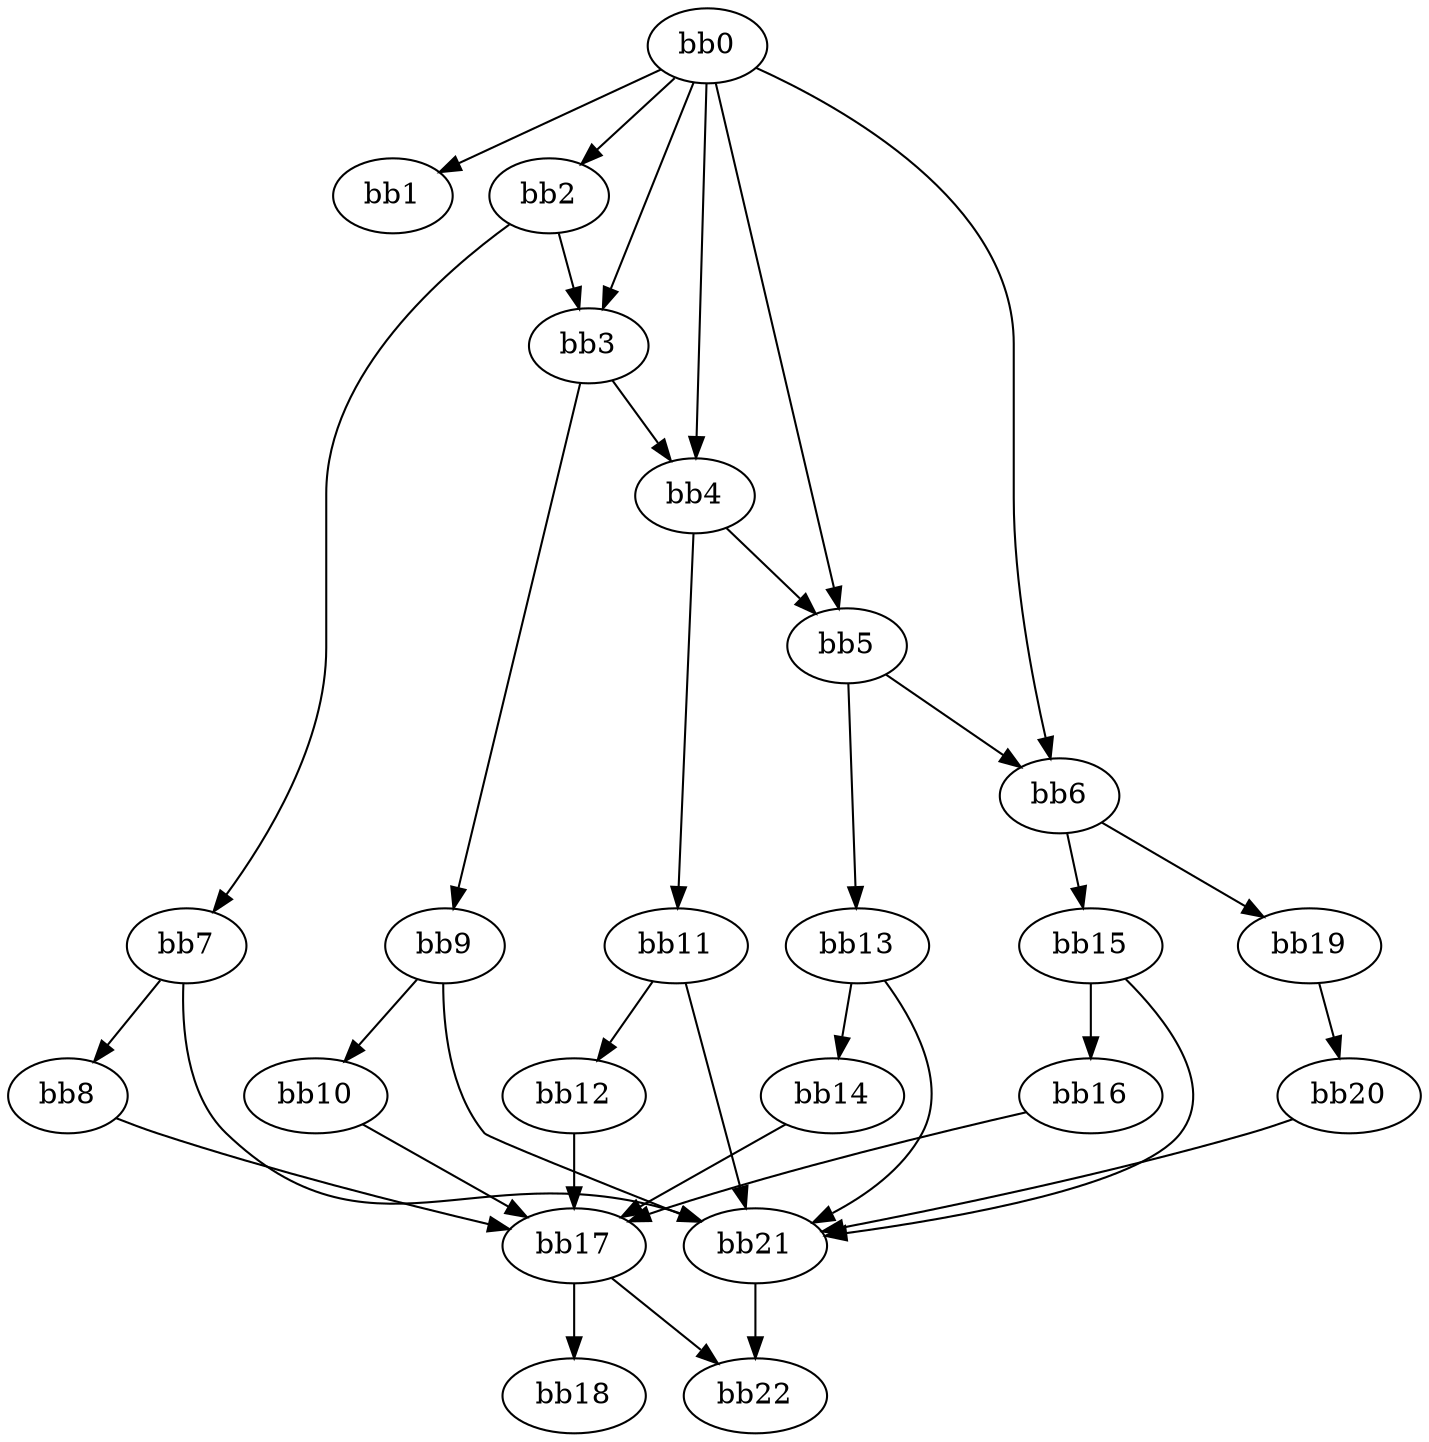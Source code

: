 digraph {
    0 [ label = "bb0\l" ]
    1 [ label = "bb1\l" ]
    2 [ label = "bb2\l" ]
    3 [ label = "bb3\l" ]
    4 [ label = "bb4\l" ]
    5 [ label = "bb5\l" ]
    6 [ label = "bb6\l" ]
    7 [ label = "bb7\l" ]
    8 [ label = "bb8\l" ]
    9 [ label = "bb9\l" ]
    10 [ label = "bb10\l" ]
    11 [ label = "bb11\l" ]
    12 [ label = "bb12\l" ]
    13 [ label = "bb13\l" ]
    14 [ label = "bb14\l" ]
    15 [ label = "bb15\l" ]
    16 [ label = "bb16\l" ]
    17 [ label = "bb17\l" ]
    18 [ label = "bb18\l" ]
    19 [ label = "bb19\l" ]
    20 [ label = "bb20\l" ]
    21 [ label = "bb21\l" ]
    22 [ label = "bb22\l" ]
    0 -> 1 [ ]
    0 -> 2 [ ]
    0 -> 3 [ ]
    0 -> 4 [ ]
    0 -> 5 [ ]
    0 -> 6 [ ]
    2 -> 3 [ ]
    2 -> 7 [ ]
    3 -> 4 [ ]
    3 -> 9 [ ]
    4 -> 5 [ ]
    4 -> 11 [ ]
    5 -> 6 [ ]
    5 -> 13 [ ]
    6 -> 15 [ ]
    6 -> 19 [ ]
    7 -> 8 [ ]
    7 -> 21 [ ]
    8 -> 17 [ ]
    9 -> 10 [ ]
    9 -> 21 [ ]
    10 -> 17 [ ]
    11 -> 12 [ ]
    11 -> 21 [ ]
    12 -> 17 [ ]
    13 -> 14 [ ]
    13 -> 21 [ ]
    14 -> 17 [ ]
    15 -> 16 [ ]
    15 -> 21 [ ]
    16 -> 17 [ ]
    17 -> 18 [ ]
    17 -> 22 [ ]
    19 -> 20 [ ]
    20 -> 21 [ ]
    21 -> 22 [ ]
}


